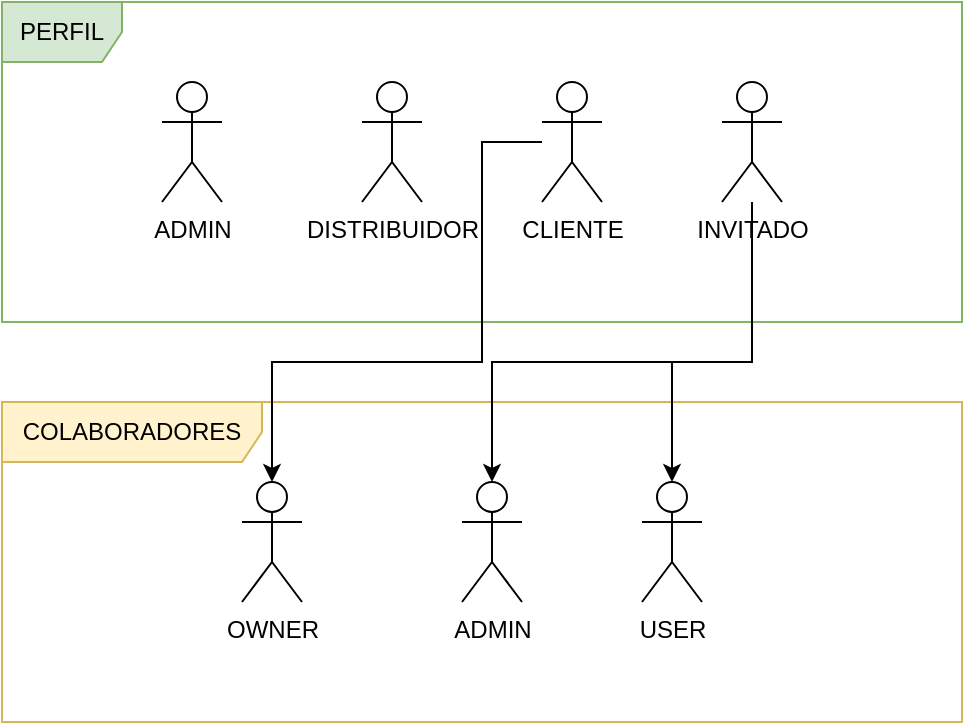 <mxfile version="22.0.0" type="device" pages="2">
  <diagram id="0yWIA0VArQbbQcTX71ZR" name="USUARIOS">
    <mxGraphModel dx="1066" dy="613" grid="1" gridSize="10" guides="1" tooltips="1" connect="1" arrows="1" fold="1" page="1" pageScale="1" pageWidth="850" pageHeight="1100" math="0" shadow="0">
      <root>
        <mxCell id="0" />
        <mxCell id="1" parent="0" />
        <mxCell id="MdGnMoaIirAIcK-owrv5-3" value="CLIENTE" style="shape=umlActor;verticalLabelPosition=bottom;verticalAlign=top;html=1;" parent="1" vertex="1">
          <mxGeometry x="470" y="80" width="30" height="60" as="geometry" />
        </mxCell>
        <mxCell id="MdGnMoaIirAIcK-owrv5-6" value="PERFIL" style="shape=umlFrame;whiteSpace=wrap;html=1;pointerEvents=0;fillColor=#d5e8d4;strokeColor=#82b366;" parent="1" vertex="1">
          <mxGeometry x="200" y="40" width="480" height="160" as="geometry" />
        </mxCell>
        <mxCell id="MdGnMoaIirAIcK-owrv5-7" value="DISTRIBUIDOR" style="shape=umlActor;verticalLabelPosition=bottom;verticalAlign=top;html=1;" parent="1" vertex="1">
          <mxGeometry x="380" y="80" width="30" height="60" as="geometry" />
        </mxCell>
        <mxCell id="MdGnMoaIirAIcK-owrv5-8" value="ADMIN" style="shape=umlActor;verticalLabelPosition=bottom;verticalAlign=top;html=1;" parent="1" vertex="1">
          <mxGeometry x="280" y="80" width="30" height="60" as="geometry" />
        </mxCell>
        <mxCell id="MdGnMoaIirAIcK-owrv5-13" value="COLABORADORES" style="shape=umlFrame;whiteSpace=wrap;html=1;pointerEvents=0;fillColor=#fff2cc;strokeColor=#d6b656;width=130;height=30;" parent="1" vertex="1">
          <mxGeometry x="200" y="240" width="480" height="160" as="geometry" />
        </mxCell>
        <mxCell id="MdGnMoaIirAIcK-owrv5-14" value="OWNER" style="shape=umlActor;verticalLabelPosition=bottom;verticalAlign=top;html=1;" parent="1" vertex="1">
          <mxGeometry x="320" y="280" width="30" height="60" as="geometry" />
        </mxCell>
        <mxCell id="MdGnMoaIirAIcK-owrv5-15" value="ADMIN" style="shape=umlActor;verticalLabelPosition=bottom;verticalAlign=top;html=1;" parent="1" vertex="1">
          <mxGeometry x="430" y="280" width="30" height="60" as="geometry" />
        </mxCell>
        <mxCell id="MdGnMoaIirAIcK-owrv5-16" value="INVITADO" style="shape=umlActor;verticalLabelPosition=bottom;verticalAlign=top;html=1;" parent="1" vertex="1">
          <mxGeometry x="560" y="80" width="30" height="60" as="geometry" />
        </mxCell>
        <mxCell id="MdGnMoaIirAIcK-owrv5-18" value="USER" style="shape=umlActor;verticalLabelPosition=bottom;verticalAlign=top;html=1;" parent="1" vertex="1">
          <mxGeometry x="520" y="280" width="30" height="60" as="geometry" />
        </mxCell>
        <mxCell id="hINyAiRB4zmmkyK3yl8F-2" style="edgeStyle=orthogonalEdgeStyle;rounded=0;orthogonalLoop=1;jettySize=auto;html=1;entryX=0.5;entryY=0;entryDx=0;entryDy=0;entryPerimeter=0;" parent="1" source="MdGnMoaIirAIcK-owrv5-3" target="MdGnMoaIirAIcK-owrv5-14" edge="1">
          <mxGeometry relative="1" as="geometry">
            <Array as="points">
              <mxPoint x="440" y="110" />
              <mxPoint x="440" y="220" />
              <mxPoint x="335" y="220" />
            </Array>
          </mxGeometry>
        </mxCell>
        <mxCell id="hINyAiRB4zmmkyK3yl8F-3" style="edgeStyle=orthogonalEdgeStyle;rounded=0;orthogonalLoop=1;jettySize=auto;html=1;entryX=0.5;entryY=0;entryDx=0;entryDy=0;entryPerimeter=0;" parent="1" source="MdGnMoaIirAIcK-owrv5-16" target="MdGnMoaIirAIcK-owrv5-15" edge="1">
          <mxGeometry relative="1" as="geometry">
            <Array as="points">
              <mxPoint x="575" y="220" />
              <mxPoint x="445" y="220" />
            </Array>
          </mxGeometry>
        </mxCell>
        <mxCell id="hINyAiRB4zmmkyK3yl8F-4" style="edgeStyle=orthogonalEdgeStyle;rounded=0;orthogonalLoop=1;jettySize=auto;html=1;entryX=0.5;entryY=0;entryDx=0;entryDy=0;entryPerimeter=0;" parent="1" source="MdGnMoaIirAIcK-owrv5-16" target="MdGnMoaIirAIcK-owrv5-18" edge="1">
          <mxGeometry relative="1" as="geometry">
            <Array as="points">
              <mxPoint x="575" y="220" />
              <mxPoint x="535" y="220" />
            </Array>
          </mxGeometry>
        </mxCell>
      </root>
    </mxGraphModel>
  </diagram>
  <diagram id="uh-4DeQQwsh6MMMxECOb" name="AUTH">
    <mxGraphModel dx="735" dy="423" grid="1" gridSize="10" guides="1" tooltips="1" connect="1" arrows="1" fold="1" page="1" pageScale="1" pageWidth="850" pageHeight="1100" math="0" shadow="0">
      <root>
        <mxCell id="0" />
        <mxCell id="1" parent="0" />
        <mxCell id="pSciOwkfPOFXKHftmMqT-2" value=":Front" style="shape=umlLifeline;perimeter=lifelinePerimeter;whiteSpace=wrap;html=1;container=1;dropTarget=0;collapsible=0;recursiveResize=0;outlineConnect=0;portConstraint=eastwest;newEdgeStyle={&quot;curved&quot;:0,&quot;rounded&quot;:0};" vertex="1" parent="1">
          <mxGeometry x="160" y="80" width="100" height="440" as="geometry" />
        </mxCell>
        <mxCell id="pSciOwkfPOFXKHftmMqT-7" value="" style="html=1;points=[[0,0,0,0,5],[0,1,0,0,-5],[1,0,0,0,5],[1,1,0,0,-5]];perimeter=orthogonalPerimeter;outlineConnect=0;targetShapes=umlLifeline;portConstraint=eastwest;newEdgeStyle={&quot;curved&quot;:0,&quot;rounded&quot;:0};" vertex="1" parent="pSciOwkfPOFXKHftmMqT-2">
          <mxGeometry x="45" y="80" width="10" height="100" as="geometry" />
        </mxCell>
        <mxCell id="pSciOwkfPOFXKHftmMqT-16" value="" style="html=1;points=[[0,0,0,0,5],[0,1,0,0,-5],[1,0,0,0,5],[1,1,0,0,-5]];perimeter=orthogonalPerimeter;outlineConnect=0;targetShapes=umlLifeline;portConstraint=eastwest;newEdgeStyle={&quot;curved&quot;:0,&quot;rounded&quot;:0};" vertex="1" parent="pSciOwkfPOFXKHftmMqT-2">
          <mxGeometry x="45" y="240" width="10" height="180" as="geometry" />
        </mxCell>
        <mxCell id="pSciOwkfPOFXKHftmMqT-3" value=":ApiRest" style="shape=umlLifeline;perimeter=lifelinePerimeter;whiteSpace=wrap;html=1;container=1;dropTarget=0;collapsible=0;recursiveResize=0;outlineConnect=0;portConstraint=eastwest;newEdgeStyle={&quot;curved&quot;:0,&quot;rounded&quot;:0};" vertex="1" parent="1">
          <mxGeometry x="320" y="80" width="100" height="440" as="geometry" />
        </mxCell>
        <mxCell id="pSciOwkfPOFXKHftmMqT-8" value="" style="html=1;points=[[0,0,0,0,5],[0,1,0,0,-5],[1,0,0,0,5],[1,1,0,0,-5]];perimeter=orthogonalPerimeter;outlineConnect=0;targetShapes=umlLifeline;portConstraint=eastwest;newEdgeStyle={&quot;curved&quot;:0,&quot;rounded&quot;:0};" vertex="1" parent="pSciOwkfPOFXKHftmMqT-3">
          <mxGeometry x="45" y="80" width="10" height="100" as="geometry" />
        </mxCell>
        <mxCell id="pSciOwkfPOFXKHftmMqT-19" value="" style="html=1;points=[[0,0,0,0,5],[0,1,0,0,-5],[1,0,0,0,5],[1,1,0,0,-5]];perimeter=orthogonalPerimeter;outlineConnect=0;targetShapes=umlLifeline;portConstraint=eastwest;newEdgeStyle={&quot;curved&quot;:0,&quot;rounded&quot;:0};" vertex="1" parent="pSciOwkfPOFXKHftmMqT-3">
          <mxGeometry x="45" y="240" width="10" height="180" as="geometry" />
        </mxCell>
        <mxCell id="pSciOwkfPOFXKHftmMqT-4" value=":Redis" style="shape=umlLifeline;perimeter=lifelinePerimeter;whiteSpace=wrap;html=1;container=1;dropTarget=0;collapsible=0;recursiveResize=0;outlineConnect=0;portConstraint=eastwest;newEdgeStyle={&quot;curved&quot;:0,&quot;rounded&quot;:0};" vertex="1" parent="1">
          <mxGeometry x="480" y="80" width="100" height="440" as="geometry" />
        </mxCell>
        <mxCell id="pSciOwkfPOFXKHftmMqT-10" value="" style="html=1;points=[[0,0,0,0,5],[0,1,0,0,-5],[1,0,0,0,5],[1,1,0,0,-5]];perimeter=orthogonalPerimeter;outlineConnect=0;targetShapes=umlLifeline;portConstraint=eastwest;newEdgeStyle={&quot;curved&quot;:0,&quot;rounded&quot;:0};" vertex="1" parent="pSciOwkfPOFXKHftmMqT-4">
          <mxGeometry x="45" y="80" width="10" height="230" as="geometry" />
        </mxCell>
        <mxCell id="pSciOwkfPOFXKHftmMqT-5" value="Enviar datos de invitación" style="html=1;verticalAlign=bottom;endArrow=block;curved=0;rounded=0;" edge="1" parent="1" target="pSciOwkfPOFXKHftmMqT-3">
          <mxGeometry width="80" relative="1" as="geometry">
            <mxPoint x="210" y="160" as="sourcePoint" />
            <mxPoint x="290" y="160" as="targetPoint" />
          </mxGeometry>
        </mxCell>
        <mxCell id="pSciOwkfPOFXKHftmMqT-6" value=":EmailService" style="shape=umlLifeline;perimeter=lifelinePerimeter;whiteSpace=wrap;html=1;container=1;dropTarget=0;collapsible=0;recursiveResize=0;outlineConnect=0;portConstraint=eastwest;newEdgeStyle={&quot;curved&quot;:0,&quot;rounded&quot;:0};" vertex="1" parent="1">
          <mxGeometry x="650" y="80" width="100" height="440" as="geometry" />
        </mxCell>
        <mxCell id="pSciOwkfPOFXKHftmMqT-12" value="" style="html=1;points=[[0,0,0,0,5],[0,1,0,0,-5],[1,0,0,0,5],[1,1,0,0,-5]];perimeter=orthogonalPerimeter;outlineConnect=0;targetShapes=umlLifeline;portConstraint=eastwest;newEdgeStyle={&quot;curved&quot;:0,&quot;rounded&quot;:0};" vertex="1" parent="pSciOwkfPOFXKHftmMqT-6">
          <mxGeometry x="45" y="120" width="10" height="20" as="geometry" />
        </mxCell>
        <mxCell id="pSciOwkfPOFXKHftmMqT-9" value="Registrar Colaboración" style="html=1;verticalAlign=bottom;endArrow=block;curved=0;rounded=0;" edge="1" parent="1" source="pSciOwkfPOFXKHftmMqT-3">
          <mxGeometry width="80" relative="1" as="geometry">
            <mxPoint x="390" y="180" as="sourcePoint" />
            <mxPoint x="525" y="180" as="targetPoint" />
          </mxGeometry>
        </mxCell>
        <mxCell id="pSciOwkfPOFXKHftmMqT-11" value="Enviar Solicitud por Correo Electronico" style="html=1;verticalAlign=bottom;endArrow=block;curved=0;rounded=0;" edge="1" parent="1" target="pSciOwkfPOFXKHftmMqT-6">
          <mxGeometry width="80" relative="1" as="geometry">
            <mxPoint x="370" y="210" as="sourcePoint" />
            <mxPoint x="450" y="210" as="targetPoint" />
          </mxGeometry>
        </mxCell>
        <mxCell id="pSciOwkfPOFXKHftmMqT-14" value="Agregar nuevo Colaborador" style="text;html=1;strokeColor=none;fillColor=none;align=center;verticalAlign=middle;whiteSpace=wrap;rounded=0;fontStyle=1" vertex="1" parent="1">
          <mxGeometry x="350" y="20" width="190" height="30" as="geometry" />
        </mxCell>
        <mxCell id="pSciOwkfPOFXKHftmMqT-15" value="Enviar uuid de Colaboración" style="html=1;verticalAlign=bottom;endArrow=block;curved=0;rounded=0;" edge="1" parent="1" target="pSciOwkfPOFXKHftmMqT-3">
          <mxGeometry width="80" relative="1" as="geometry">
            <mxPoint x="210" y="320" as="sourcePoint" />
            <mxPoint x="290" y="320" as="targetPoint" />
          </mxGeometry>
        </mxCell>
        <mxCell id="pSciOwkfPOFXKHftmMqT-17" value="Solicitar Información" style="html=1;verticalAlign=bottom;endArrow=block;curved=0;rounded=0;" edge="1" parent="1" target="pSciOwkfPOFXKHftmMqT-4">
          <mxGeometry width="80" relative="1" as="geometry">
            <mxPoint x="370" y="340" as="sourcePoint" />
            <mxPoint x="450" y="340" as="targetPoint" />
          </mxGeometry>
        </mxCell>
        <mxCell id="pSciOwkfPOFXKHftmMqT-20" value=":MongoDB" style="shape=umlLifeline;perimeter=lifelinePerimeter;whiteSpace=wrap;html=1;container=1;dropTarget=0;collapsible=0;recursiveResize=0;outlineConnect=0;portConstraint=eastwest;newEdgeStyle={&quot;curved&quot;:0,&quot;rounded&quot;:0};" vertex="1" parent="1">
          <mxGeometry x="820" y="80" width="100" height="440" as="geometry" />
        </mxCell>
        <mxCell id="pSciOwkfPOFXKHftmMqT-22" value="" style="html=1;points=[[0,0,0,0,5],[0,1,0,0,-5],[1,0,0,0,5],[1,1,0,0,-5]];perimeter=orthogonalPerimeter;outlineConnect=0;targetShapes=umlLifeline;portConstraint=eastwest;newEdgeStyle={&quot;curved&quot;:0,&quot;rounded&quot;:0};" vertex="1" parent="pSciOwkfPOFXKHftmMqT-20">
          <mxGeometry x="45" y="320" width="10" height="80" as="geometry" />
        </mxCell>
        <mxCell id="pSciOwkfPOFXKHftmMqT-21" value="Solicitar Información del Usuario" style="html=1;verticalAlign=bottom;endArrow=block;curved=0;rounded=0;" edge="1" parent="1">
          <mxGeometry width="80" relative="1" as="geometry">
            <mxPoint x="370" y="410" as="sourcePoint" />
            <mxPoint x="870" y="410" as="targetPoint" />
          </mxGeometry>
        </mxCell>
        <mxCell id="pSciOwkfPOFXKHftmMqT-24" value="Registrar Nueva Colaboración" style="html=1;verticalAlign=bottom;endArrow=block;curved=0;rounded=0;" edge="1" parent="1" target="pSciOwkfPOFXKHftmMqT-20">
          <mxGeometry width="80" relative="1" as="geometry">
            <mxPoint x="370" y="470" as="sourcePoint" />
            <mxPoint x="450" y="470" as="targetPoint" />
          </mxGeometry>
        </mxCell>
        <mxCell id="pSciOwkfPOFXKHftmMqT-26" value="Actor" style="shape=umlActor;verticalLabelPosition=bottom;verticalAlign=top;html=1;" vertex="1" parent="1">
          <mxGeometry x="50" y="270" width="30" height="60" as="geometry" />
        </mxCell>
        <mxCell id="pSciOwkfPOFXKHftmMqT-28" value="Mensaje de confirmación" style="html=1;verticalAlign=bottom;endArrow=open;dashed=1;endSize=8;curved=0;rounded=0;" edge="1" parent="1" target="pSciOwkfPOFXKHftmMqT-2">
          <mxGeometry relative="1" as="geometry">
            <mxPoint x="370" y="240" as="sourcePoint" />
            <mxPoint x="290" y="240" as="targetPoint" />
          </mxGeometry>
        </mxCell>
        <mxCell id="pSciOwkfPOFXKHftmMqT-29" value="Confirmar Registro" style="html=1;verticalAlign=bottom;endArrow=open;dashed=1;endSize=8;curved=0;rounded=0;" edge="1" parent="1" target="pSciOwkfPOFXKHftmMqT-2">
          <mxGeometry relative="1" as="geometry">
            <mxPoint x="370" y="490" as="sourcePoint" />
            <mxPoint x="290" y="490" as="targetPoint" />
          </mxGeometry>
        </mxCell>
        <mxCell id="pSciOwkfPOFXKHftmMqT-30" value="Datos de Colaboración" style="html=1;verticalAlign=bottom;endArrow=open;dashed=1;endSize=8;curved=0;rounded=0;" edge="1" parent="1" target="pSciOwkfPOFXKHftmMqT-3">
          <mxGeometry relative="1" as="geometry">
            <mxPoint x="525.25" y="370" as="sourcePoint" />
            <mxPoint x="410" y="370" as="targetPoint" />
          </mxGeometry>
        </mxCell>
        <mxCell id="pSciOwkfPOFXKHftmMqT-31" value="Datos de Usuario" style="html=1;verticalAlign=bottom;endArrow=open;dashed=1;endSize=8;curved=0;rounded=0;" edge="1" parent="1" target="pSciOwkfPOFXKHftmMqT-3">
          <mxGeometry relative="1" as="geometry">
            <mxPoint x="870" y="440" as="sourcePoint" />
            <mxPoint x="790" y="440" as="targetPoint" />
          </mxGeometry>
        </mxCell>
      </root>
    </mxGraphModel>
  </diagram>
</mxfile>
